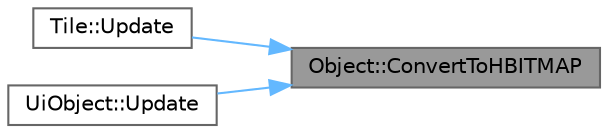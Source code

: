 digraph "Object::ConvertToHBITMAP"
{
 // LATEX_PDF_SIZE
  bgcolor="transparent";
  edge [fontname=Helvetica,fontsize=10,labelfontname=Helvetica,labelfontsize=10];
  node [fontname=Helvetica,fontsize=10,shape=box,height=0.2,width=0.4];
  rankdir="RL";
  Node1 [id="Node000001",label="Object::ConvertToHBITMAP",height=0.2,width=0.4,color="gray40", fillcolor="grey60", style="filled", fontcolor="black",tooltip=" "];
  Node1 -> Node2 [id="edge1_Node000001_Node000002",dir="back",color="steelblue1",style="solid",tooltip=" "];
  Node2 [id="Node000002",label="Tile::Update",height=0.2,width=0.4,color="grey40", fillcolor="white", style="filled",URL="$class_tile.html#a63a831c8803e7b2610d8ff3630e13673",tooltip=" "];
  Node1 -> Node3 [id="edge2_Node000001_Node000003",dir="back",color="steelblue1",style="solid",tooltip=" "];
  Node3 [id="Node000003",label="UiObject::Update",height=0.2,width=0.4,color="grey40", fillcolor="white", style="filled",URL="$class_ui_object.html#af93062412d1c2cdaf4a558dda7e972c5",tooltip=" "];
}
